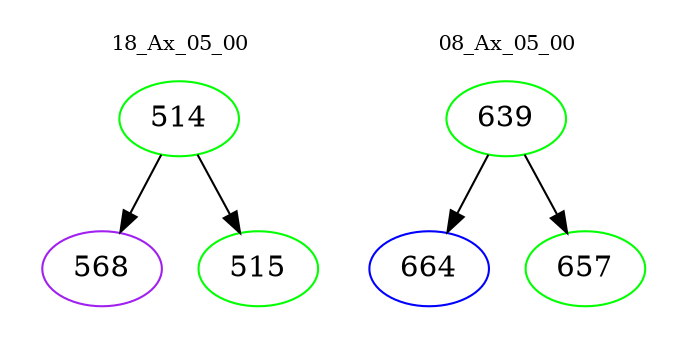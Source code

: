 digraph{
subgraph cluster_0 {
color = white
label = "18_Ax_05_00";
fontsize=10;
T0_514 [label="514", color="green"]
T0_514 -> T0_568 [color="black"]
T0_568 [label="568", color="purple"]
T0_514 -> T0_515 [color="black"]
T0_515 [label="515", color="green"]
}
subgraph cluster_1 {
color = white
label = "08_Ax_05_00";
fontsize=10;
T1_639 [label="639", color="green"]
T1_639 -> T1_664 [color="black"]
T1_664 [label="664", color="blue"]
T1_639 -> T1_657 [color="black"]
T1_657 [label="657", color="green"]
}
}
